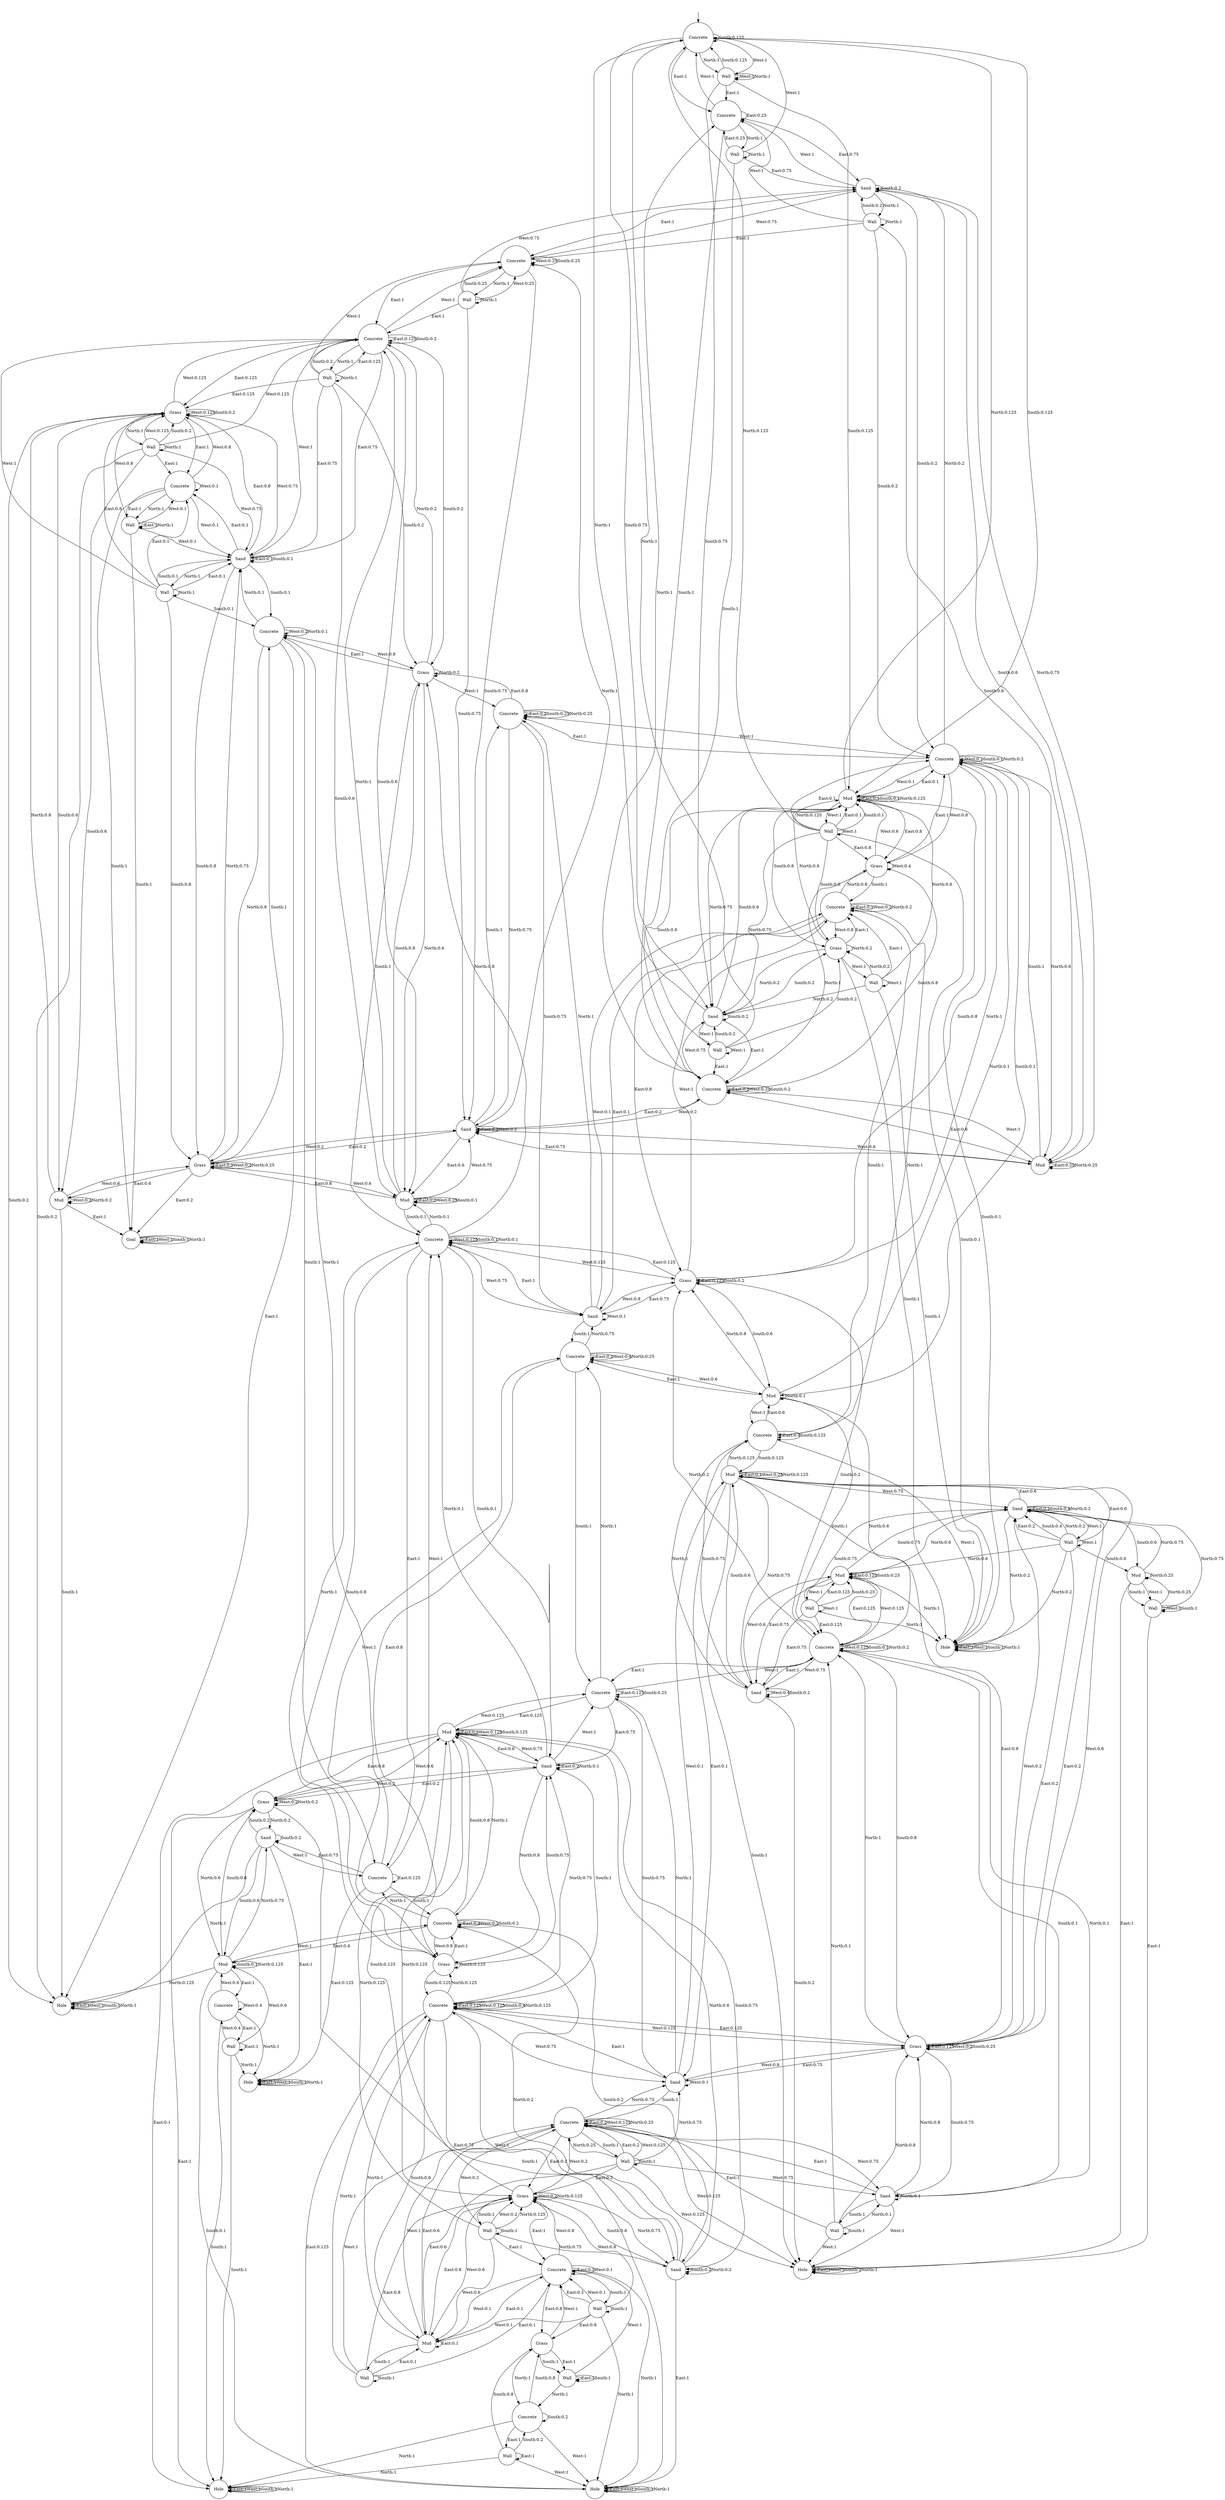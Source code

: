 digraph g {
__start0 [label="" shape="none"];
0 [shape="circle" label="Concrete"];
1 [shape="circle" label="Wall"];
2 [shape="circle" label="Wall"];
3 [shape="circle" label="Sand"];
4 [shape="circle" label="Wall"];
5 [shape="circle" label="Mud"];
6 [shape="circle" label="Wall"];
7 [shape="circle" label="Grass"];
8 [shape="circle" label="Hole"];
9 [shape="circle" label="Wall"];
10 [shape="circle" label="Mud"];
11 [shape="circle" label="Wall"];
12 [shape="circle" label="Sand"];
13 [shape="circle" label="Wall"];
14 [shape="circle" label="Mud"];
15 [shape="circle" label="Concrete"];
16 [shape="circle" label="Wall"];
17 [shape="circle" label="Concrete"];
18 [shape="circle" label="Grass"];
19 [shape="circle" label="Concrete"];
20 [shape="circle" label="Concrete"];
21 [shape="circle" label="Sand"];
22 [shape="circle" label="Mud"];
23 [shape="circle" label="Hole"];
24 [shape="circle" label="Wall"];
25 [shape="circle" label="Sand"];
26 [shape="circle" label="Mud"];
27 [shape="circle" label="Concrete"];
28 [shape="circle" label="Grass"];
29 [shape="circle" label="Mud"];
30 [shape="circle" label="Concrete"];
31 [shape="circle" label="Grass"];
32 [shape="circle" label="Wall"];
33 [shape="circle" label="Sand"];
34 [shape="circle" label="Concrete"];
35 [shape="circle" label="Wall"];
36 [shape="circle" label="Sand"];
37 [shape="circle" label="Concrete"];
38 [shape="circle" label="Sand"];
39 [shape="circle" label="Concrete"];
40 [shape="circle" label="Concrete"];
41 [shape="circle" label="Sand"];
42 [shape="circle" label="Concrete"];
43 [shape="circle" label="Wall"];
44 [shape="circle" label="Concrete"];
45 [shape="circle" label="Wall"];
46 [shape="circle" label="Mud"];
47 [shape="circle" label="Grass"];
48 [shape="circle" label="Concrete"];
49 [shape="circle" label="Grass"];
50 [shape="circle" label="Sand"];
51 [shape="circle" label="Concrete"];
52 [shape="circle" label="Wall"];
53 [shape="circle" label="Mud"];
54 [shape="circle" label="Wall"];
55 [shape="circle" label="Sand"];
56 [shape="circle" label="Grass"];
57 [shape="circle" label="Concrete"];
58 [shape="circle" label="Concrete"];
59 [shape="circle" label="Concrete"];
60 [shape="circle" label="Mud"];
61 [shape="circle" label="Sand"];
62 [shape="circle" label="Wall"];
63 [shape="circle" label="Grass"];
64 [shape="circle" label="Wall"];
65 [shape="circle" label="Grass"];
66 [shape="circle" label="Mud"];
67 [shape="circle" label="Hole"];
68 [shape="circle" label="Sand"];
69 [shape="circle" label="Mud"];
70 [shape="circle" label="Grass"];
71 [shape="circle" label="Hole"];
72 [shape="circle" label="Concrete"];
73 [shape="circle" label="Wall"];
74 [shape="circle" label="Concrete"];
75 [shape="circle" label="Wall"];
76 [shape="circle" label="Goal"];
77 [shape="circle" label="Hole"];
78 [shape="circle" label="Concrete"];
79 [shape="circle" label="Wall"];
80 [shape="circle" label="Hole"];
81 [shape="circle" label="Concrete"];
82 [shape="circle" label="Wall"];
83 [shape="circle" label="Wall"];
84 [shape="circle" label="Grass"];
0 -> 15 [label="East:1"];
0 -> 1 [label="West:1"];
0 -> 0 [label="South:0.125"];
0 -> 3 [label="South:0.75"];
0 -> 5 [label="South:0.125"];
0 -> 1 [label="North:1"];
1 -> 15 [label="East:1"];
1 -> 1 [label="West:1"];
1 -> 0 [label="South:0.125"];
1 -> 3 [label="South:0.75"];
1 -> 5 [label="South:0.125"];
1 -> 1 [label="North:1"];
2 -> 17 [label="East:1"];
2 -> 2 [label="West:1"];
2 -> 3 [label="South:0.2"];
2 -> 5 [label="South:0.6"];
2 -> 7 [label="South:0.2"];
2 -> 0 [label="North:1"];
3 -> 17 [label="East:1"];
3 -> 2 [label="West:1"];
3 -> 3 [label="South:0.2"];
3 -> 5 [label="South:0.6"];
3 -> 7 [label="South:0.2"];
3 -> 0 [label="North:1"];
4 -> 5 [label="East:0.1"];
4 -> 18 [label="East:0.8"];
4 -> 27 [label="East:0.1"];
4 -> 4 [label="West:1"];
4 -> 5 [label="South:0.1"];
4 -> 7 [label="South:0.8"];
4 -> 8 [label="South:0.1"];
4 -> 0 [label="North:0.125"];
4 -> 3 [label="North:0.75"];
4 -> 5 [label="North:0.125"];
5 -> 5 [label="East:0.1"];
5 -> 18 [label="East:0.8"];
5 -> 27 [label="East:0.1"];
5 -> 4 [label="West:1"];
5 -> 5 [label="South:0.1"];
5 -> 7 [label="South:0.8"];
5 -> 8 [label="South:0.1"];
5 -> 0 [label="North:0.125"];
5 -> 3 [label="North:0.75"];
5 -> 5 [label="North:0.125"];
6 -> 19 [label="East:1"];
6 -> 6 [label="West:1"];
6 -> 8 [label="South:1"];
6 -> 3 [label="North:0.2"];
6 -> 5 [label="North:0.6"];
6 -> 7 [label="North:0.2"];
7 -> 19 [label="East:1"];
7 -> 6 [label="West:1"];
7 -> 8 [label="South:1"];
7 -> 3 [label="North:0.2"];
7 -> 5 [label="North:0.6"];
7 -> 7 [label="North:0.2"];
8 -> 8 [label="East:1"];
8 -> 8 [label="West:1"];
8 -> 8 [label="South:1"];
8 -> 8 [label="North:1"];
9 -> 10 [label="East:0.125"];
9 -> 21 [label="East:0.75"];
9 -> 30 [label="East:0.125"];
9 -> 9 [label="West:1"];
9 -> 10 [label="South:0.25"];
9 -> 12 [label="South:0.75"];
9 -> 8 [label="North:1"];
10 -> 10 [label="East:0.125"];
10 -> 21 [label="East:0.75"];
10 -> 30 [label="East:0.125"];
10 -> 9 [label="West:1"];
10 -> 10 [label="South:0.25"];
10 -> 12 [label="South:0.75"];
10 -> 8 [label="North:1"];
11 -> 12 [label="East:0.2"];
11 -> 22 [label="East:0.6"];
11 -> 31 [label="East:0.2"];
11 -> 11 [label="West:1"];
11 -> 12 [label="South:0.4"];
11 -> 14 [label="South:0.6"];
11 -> 8 [label="North:0.2"];
11 -> 10 [label="North:0.6"];
11 -> 12 [label="North:0.2"];
12 -> 12 [label="East:0.2"];
12 -> 22 [label="East:0.6"];
12 -> 31 [label="East:0.2"];
12 -> 11 [label="West:1"];
12 -> 12 [label="South:0.4"];
12 -> 14 [label="South:0.6"];
12 -> 8 [label="North:0.2"];
12 -> 10 [label="North:0.6"];
12 -> 12 [label="North:0.2"];
13 -> 23 [label="East:1"];
13 -> 13 [label="West:1"];
13 -> 13 [label="South:1"];
13 -> 12 [label="North:0.75"];
13 -> 14 [label="North:0.25"];
14 -> 23 [label="East:1"];
14 -> 13 [label="West:1"];
14 -> 13 [label="South:1"];
14 -> 12 [label="North:0.75"];
14 -> 14 [label="North:0.25"];
15 -> 15 [label="East:0.25"];
15 -> 25 [label="East:0.75"];
15 -> 0 [label="West:1"];
15 -> 17 [label="South:1"];
15 -> 16 [label="North:1"];
16 -> 15 [label="East:0.25"];
16 -> 25 [label="East:0.75"];
16 -> 0 [label="West:1"];
16 -> 17 [label="South:1"];
16 -> 16 [label="North:1"];
17 -> 17 [label="East:0.2"];
17 -> 26 [label="East:0.6"];
17 -> 36 [label="East:0.2"];
17 -> 3 [label="West:0.75"];
17 -> 17 [label="West:0.25"];
17 -> 17 [label="South:0.2"];
17 -> 18 [label="South:0.8"];
17 -> 15 [label="North:1"];
18 -> 27 [label="East:1"];
18 -> 5 [label="West:0.6"];
18 -> 18 [label="West:0.4"];
18 -> 19 [label="South:1"];
18 -> 17 [label="North:1"];
19 -> 19 [label="East:0.1"];
19 -> 28 [label="East:0.8"];
19 -> 38 [label="East:0.1"];
19 -> 7 [label="West:0.8"];
19 -> 19 [label="West:0.2"];
19 -> 20 [label="South:1"];
19 -> 18 [label="North:0.8"];
19 -> 19 [label="North:0.2"];
20 -> 20 [label="East:0.4"];
20 -> 29 [label="East:0.6"];
20 -> 8 [label="West:1"];
20 -> 20 [label="South:0.125"];
20 -> 21 [label="South:0.75"];
20 -> 22 [label="South:0.125"];
20 -> 19 [label="North:1"];
21 -> 30 [label="East:1"];
21 -> 10 [label="West:0.6"];
21 -> 21 [label="West:0.4"];
21 -> 21 [label="South:0.2"];
21 -> 22 [label="South:0.6"];
21 -> 23 [label="South:0.2"];
21 -> 20 [label="North:1"];
22 -> 22 [label="East:0.1"];
22 -> 31 [label="East:0.8"];
22 -> 41 [label="East:0.1"];
22 -> 12 [label="West:0.75"];
22 -> 22 [label="West:0.25"];
22 -> 23 [label="South:1"];
22 -> 20 [label="North:0.125"];
22 -> 21 [label="North:0.75"];
22 -> 22 [label="North:0.125"];
23 -> 23 [label="East:1"];
23 -> 23 [label="West:1"];
23 -> 23 [label="South:1"];
23 -> 23 [label="North:1"];
24 -> 34 [label="East:1"];
24 -> 15 [label="West:1"];
24 -> 25 [label="South:0.2"];
24 -> 26 [label="South:0.6"];
24 -> 27 [label="South:0.2"];
24 -> 24 [label="North:1"];
25 -> 34 [label="East:1"];
25 -> 15 [label="West:1"];
25 -> 25 [label="South:0.2"];
25 -> 26 [label="South:0.6"];
25 -> 27 [label="South:0.2"];
25 -> 24 [label="North:1"];
26 -> 26 [label="East:0.25"];
26 -> 36 [label="East:0.75"];
26 -> 17 [label="West:1"];
26 -> 27 [label="South:1"];
26 -> 25 [label="North:0.75"];
26 -> 26 [label="North:0.25"];
27 -> 37 [label="East:1"];
27 -> 5 [label="West:0.1"];
27 -> 18 [label="West:0.8"];
27 -> 27 [label="West:0.1"];
27 -> 27 [label="South:0.1"];
27 -> 28 [label="South:0.8"];
27 -> 29 [label="South:0.1"];
27 -> 25 [label="North:0.2"];
27 -> 26 [label="North:0.6"];
27 -> 27 [label="North:0.2"];
28 -> 28 [label="East:0.125"];
28 -> 38 [label="East:0.75"];
28 -> 48 [label="East:0.125"];
28 -> 19 [label="West:1"];
28 -> 28 [label="South:0.2"];
28 -> 29 [label="South:0.6"];
28 -> 30 [label="South:0.2"];
28 -> 27 [label="North:1"];
29 -> 39 [label="East:1"];
29 -> 20 [label="West:1"];
29 -> 30 [label="South:1"];
29 -> 27 [label="North:0.1"];
29 -> 28 [label="North:0.8"];
29 -> 29 [label="North:0.1"];
30 -> 40 [label="East:1"];
30 -> 10 [label="West:0.125"];
30 -> 21 [label="West:0.75"];
30 -> 30 [label="West:0.125"];
30 -> 30 [label="South:0.1"];
30 -> 31 [label="South:0.8"];
30 -> 33 [label="South:0.1"];
30 -> 28 [label="North:0.2"];
30 -> 29 [label="North:0.6"];
30 -> 30 [label="North:0.2"];
31 -> 31 [label="East:0.125"];
31 -> 41 [label="East:0.75"];
31 -> 51 [label="East:0.125"];
31 -> 12 [label="West:0.2"];
31 -> 22 [label="West:0.6"];
31 -> 31 [label="West:0.2"];
31 -> 31 [label="South:0.25"];
31 -> 33 [label="South:0.75"];
31 -> 30 [label="North:1"];
32 -> 42 [label="East:1"];
32 -> 23 [label="West:1"];
32 -> 32 [label="South:1"];
32 -> 30 [label="North:0.1"];
32 -> 31 [label="North:0.8"];
32 -> 33 [label="North:0.1"];
33 -> 42 [label="East:1"];
33 -> 23 [label="West:1"];
33 -> 32 [label="South:1"];
33 -> 30 [label="North:0.1"];
33 -> 31 [label="North:0.8"];
33 -> 33 [label="North:0.1"];
34 -> 44 [label="East:1"];
34 -> 25 [label="West:0.75"];
34 -> 34 [label="West:0.25"];
34 -> 34 [label="South:0.25"];
34 -> 36 [label="South:0.75"];
34 -> 35 [label="North:1"];
35 -> 44 [label="East:1"];
35 -> 25 [label="West:0.75"];
35 -> 34 [label="West:0.25"];
35 -> 34 [label="South:0.25"];
35 -> 36 [label="South:0.75"];
35 -> 35 [label="North:1"];
36 -> 36 [label="East:0.2"];
36 -> 46 [label="East:0.6"];
36 -> 56 [label="East:0.2"];
36 -> 17 [label="West:0.2"];
36 -> 26 [label="West:0.6"];
36 -> 36 [label="West:0.2"];
36 -> 37 [label="South:1"];
36 -> 34 [label="North:1"];
37 -> 37 [label="East:0.2"];
37 -> 47 [label="East:0.8"];
37 -> 27 [label="West:1"];
37 -> 37 [label="South:0.25"];
37 -> 38 [label="South:0.75"];
37 -> 36 [label="North:0.75"];
37 -> 37 [label="North:0.25"];
38 -> 48 [label="East:1"];
38 -> 19 [label="West:0.1"];
38 -> 28 [label="West:0.8"];
38 -> 38 [label="West:0.1"];
38 -> 39 [label="South:1"];
38 -> 37 [label="North:1"];
39 -> 39 [label="East:0.2"];
39 -> 49 [label="East:0.8"];
39 -> 29 [label="West:0.6"];
39 -> 39 [label="West:0.4"];
39 -> 40 [label="South:1"];
39 -> 38 [label="North:0.75"];
39 -> 39 [label="North:0.25"];
40 -> 40 [label="East:0.125"];
40 -> 50 [label="East:0.75"];
40 -> 60 [label="East:0.125"];
40 -> 30 [label="West:1"];
40 -> 40 [label="South:0.25"];
40 -> 41 [label="South:0.75"];
40 -> 39 [label="North:1"];
41 -> 51 [label="East:1"];
41 -> 22 [label="West:0.1"];
41 -> 31 [label="West:0.8"];
41 -> 41 [label="West:0.1"];
41 -> 42 [label="South:1"];
41 -> 40 [label="North:1"];
42 -> 42 [label="East:0.2"];
42 -> 53 [label="East:0.6"];
42 -> 63 [label="East:0.2"];
42 -> 23 [label="West:0.125"];
42 -> 33 [label="West:0.75"];
42 -> 42 [label="West:0.125"];
42 -> 43 [label="South:1"];
42 -> 41 [label="North:0.75"];
42 -> 42 [label="North:0.25"];
43 -> 42 [label="East:0.2"];
43 -> 53 [label="East:0.6"];
43 -> 63 [label="East:0.2"];
43 -> 23 [label="West:0.125"];
43 -> 33 [label="West:0.75"];
43 -> 42 [label="West:0.125"];
43 -> 43 [label="South:1"];
43 -> 41 [label="North:0.75"];
43 -> 42 [label="North:0.25"];
44 -> 44 [label="East:0.125"];
44 -> 55 [label="East:0.75"];
44 -> 65 [label="East:0.125"];
44 -> 34 [label="West:1"];
44 -> 44 [label="South:0.2"];
44 -> 46 [label="South:0.6"];
44 -> 47 [label="South:0.2"];
44 -> 45 [label="North:1"];
45 -> 44 [label="East:0.125"];
45 -> 55 [label="East:0.75"];
45 -> 65 [label="East:0.125"];
45 -> 34 [label="West:1"];
45 -> 44 [label="South:0.2"];
45 -> 46 [label="South:0.6"];
45 -> 47 [label="South:0.2"];
45 -> 45 [label="North:1"];
46 -> 46 [label="East:0.2"];
46 -> 56 [label="East:0.8"];
46 -> 36 [label="West:0.75"];
46 -> 46 [label="West:0.25"];
46 -> 46 [label="South:0.1"];
46 -> 47 [label="South:0.8"];
46 -> 48 [label="South:0.1"];
46 -> 44 [label="North:1"];
47 -> 57 [label="East:1"];
47 -> 37 [label="West:1"];
47 -> 48 [label="South:1"];
47 -> 44 [label="North:0.2"];
47 -> 46 [label="North:0.6"];
47 -> 47 [label="North:0.2"];
48 -> 58 [label="East:1"];
48 -> 28 [label="West:0.125"];
48 -> 38 [label="West:0.75"];
48 -> 48 [label="West:0.125"];
48 -> 48 [label="South:0.1"];
48 -> 49 [label="South:0.8"];
48 -> 50 [label="South:0.1"];
48 -> 46 [label="North:0.1"];
48 -> 47 [label="North:0.8"];
48 -> 48 [label="North:0.1"];
49 -> 59 [label="East:1"];
49 -> 39 [label="West:1"];
49 -> 49 [label="South:0.125"];
49 -> 50 [label="South:0.75"];
49 -> 51 [label="South:0.125"];
49 -> 48 [label="North:1"];
50 -> 50 [label="East:0.2"];
50 -> 60 [label="East:0.6"];
50 -> 70 [label="East:0.2"];
50 -> 40 [label="West:1"];
50 -> 51 [label="South:1"];
50 -> 48 [label="North:0.1"];
50 -> 49 [label="North:0.8"];
50 -> 50 [label="North:0.1"];
51 -> 51 [label="East:0.125"];
51 -> 61 [label="East:0.75"];
51 -> 71 [label="East:0.125"];
51 -> 31 [label="West:0.125"];
51 -> 41 [label="West:0.75"];
51 -> 51 [label="West:0.125"];
51 -> 51 [label="South:0.4"];
51 -> 53 [label="South:0.6"];
51 -> 49 [label="North:0.125"];
51 -> 50 [label="North:0.75"];
51 -> 51 [label="North:0.125"];
52 -> 53 [label="East:0.1"];
52 -> 63 [label="East:0.8"];
52 -> 72 [label="East:0.1"];
52 -> 42 [label="West:1"];
52 -> 52 [label="South:1"];
52 -> 51 [label="North:1"];
53 -> 53 [label="East:0.1"];
53 -> 63 [label="East:0.8"];
53 -> 72 [label="East:0.1"];
53 -> 42 [label="West:1"];
53 -> 52 [label="South:1"];
53 -> 51 [label="North:1"];
54 -> 55 [label="East:0.1"];
54 -> 65 [label="East:0.8"];
54 -> 74 [label="East:0.1"];
54 -> 44 [label="West:1"];
54 -> 55 [label="South:0.1"];
54 -> 56 [label="South:0.8"];
54 -> 57 [label="South:0.1"];
54 -> 54 [label="North:1"];
55 -> 55 [label="East:0.1"];
55 -> 65 [label="East:0.8"];
55 -> 74 [label="East:0.1"];
55 -> 44 [label="West:1"];
55 -> 55 [label="South:0.1"];
55 -> 56 [label="South:0.8"];
55 -> 57 [label="South:0.1"];
55 -> 54 [label="North:1"];
56 -> 56 [label="East:0.2"];
56 -> 66 [label="East:0.6"];
56 -> 76 [label="East:0.2"];
56 -> 36 [label="West:0.2"];
56 -> 46 [label="West:0.6"];
56 -> 56 [label="West:0.2"];
56 -> 57 [label="South:1"];
56 -> 55 [label="North:0.75"];
56 -> 56 [label="North:0.25"];
57 -> 67 [label="East:1"];
57 -> 47 [label="West:0.8"];
57 -> 57 [label="West:0.2"];
57 -> 58 [label="South:1"];
57 -> 55 [label="North:0.1"];
57 -> 56 [label="North:0.8"];
57 -> 57 [label="North:0.1"];
58 -> 58 [label="East:0.125"];
58 -> 68 [label="East:0.75"];
58 -> 77 [label="East:0.125"];
58 -> 48 [label="West:1"];
58 -> 59 [label="South:1"];
58 -> 57 [label="North:1"];
59 -> 59 [label="East:0.4"];
59 -> 69 [label="East:0.6"];
59 -> 49 [label="West:0.8"];
59 -> 59 [label="West:0.2"];
59 -> 59 [label="South:0.2"];
59 -> 60 [label="South:0.6"];
59 -> 61 [label="South:0.2"];
59 -> 58 [label="North:1"];
60 -> 60 [label="East:0.1"];
60 -> 70 [label="East:0.8"];
60 -> 80 [label="East:0.1"];
60 -> 40 [label="West:0.125"];
60 -> 50 [label="West:0.75"];
60 -> 60 [label="West:0.125"];
60 -> 60 [label="South:0.125"];
60 -> 61 [label="South:0.75"];
60 -> 63 [label="South:0.125"];
60 -> 59 [label="North:1"];
61 -> 71 [label="East:1"];
61 -> 51 [label="West:1"];
61 -> 61 [label="South:0.2"];
61 -> 63 [label="South:0.8"];
61 -> 59 [label="North:0.2"];
61 -> 60 [label="North:0.6"];
61 -> 61 [label="North:0.2"];
62 -> 72 [label="East:1"];
62 -> 42 [label="West:0.2"];
62 -> 53 [label="West:0.6"];
62 -> 63 [label="West:0.2"];
62 -> 62 [label="South:1"];
62 -> 60 [label="North:0.125"];
62 -> 61 [label="North:0.75"];
62 -> 63 [label="North:0.125"];
63 -> 72 [label="East:1"];
63 -> 42 [label="West:0.2"];
63 -> 53 [label="West:0.6"];
63 -> 63 [label="West:0.2"];
63 -> 62 [label="South:1"];
63 -> 60 [label="North:0.125"];
63 -> 61 [label="North:0.75"];
63 -> 63 [label="North:0.125"];
64 -> 74 [label="East:1"];
64 -> 44 [label="West:0.125"];
64 -> 55 [label="West:0.75"];
64 -> 65 [label="West:0.125"];
64 -> 65 [label="South:0.2"];
64 -> 66 [label="South:0.6"];
64 -> 67 [label="South:0.2"];
64 -> 64 [label="North:1"];
65 -> 74 [label="East:1"];
65 -> 44 [label="West:0.125"];
65 -> 55 [label="West:0.75"];
65 -> 65 [label="West:0.125"];
65 -> 65 [label="South:0.2"];
65 -> 66 [label="South:0.6"];
65 -> 67 [label="South:0.2"];
65 -> 64 [label="North:1"];
66 -> 76 [label="East:1"];
66 -> 56 [label="West:0.8"];
66 -> 66 [label="West:0.2"];
66 -> 67 [label="South:1"];
66 -> 65 [label="North:0.8"];
66 -> 66 [label="North:0.2"];
67 -> 67 [label="East:1"];
67 -> 67 [label="West:1"];
67 -> 67 [label="South:1"];
67 -> 67 [label="North:1"];
68 -> 77 [label="East:1"];
68 -> 58 [label="West:1"];
68 -> 68 [label="South:0.2"];
68 -> 69 [label="South:0.6"];
68 -> 70 [label="South:0.2"];
68 -> 67 [label="North:1"];
69 -> 78 [label="East:1"];
69 -> 59 [label="West:1"];
69 -> 69 [label="South:0.1"];
69 -> 70 [label="South:0.8"];
69 -> 71 [label="South:0.1"];
69 -> 67 [label="North:0.125"];
69 -> 68 [label="North:0.75"];
69 -> 69 [label="North:0.125"];
70 -> 80 [label="East:1"];
70 -> 50 [label="West:0.2"];
70 -> 60 [label="West:0.6"];
70 -> 70 [label="West:0.2"];
70 -> 71 [label="South:1"];
70 -> 68 [label="North:0.2"];
70 -> 69 [label="North:0.6"];
70 -> 70 [label="North:0.2"];
71 -> 71 [label="East:1"];
71 -> 71 [label="West:1"];
71 -> 71 [label="South:1"];
71 -> 71 [label="North:1"];
72 -> 72 [label="East:0.2"];
72 -> 84 [label="East:0.8"];
72 -> 53 [label="West:0.1"];
72 -> 63 [label="West:0.8"];
72 -> 72 [label="West:0.1"];
72 -> 73 [label="South:1"];
72 -> 71 [label="North:1"];
73 -> 72 [label="East:0.2"];
73 -> 84 [label="East:0.8"];
73 -> 53 [label="West:0.1"];
73 -> 63 [label="West:0.8"];
73 -> 72 [label="West:0.1"];
73 -> 73 [label="South:1"];
73 -> 71 [label="North:1"];
74 -> 75 [label="East:1"];
74 -> 55 [label="West:0.1"];
74 -> 65 [label="West:0.8"];
74 -> 74 [label="West:0.1"];
74 -> 76 [label="South:1"];
74 -> 75 [label="North:1"];
75 -> 75 [label="East:1"];
75 -> 55 [label="West:0.1"];
75 -> 65 [label="West:0.8"];
75 -> 74 [label="West:0.1"];
75 -> 76 [label="South:1"];
75 -> 75 [label="North:1"];
76 -> 76 [label="East:1"];
76 -> 76 [label="West:1"];
76 -> 76 [label="South:1"];
76 -> 76 [label="North:1"];
77 -> 77 [label="East:1"];
77 -> 77 [label="West:1"];
77 -> 77 [label="South:1"];
77 -> 77 [label="North:1"];
78 -> 79 [label="East:1"];
78 -> 69 [label="West:0.6"];
78 -> 78 [label="West:0.4"];
78 -> 80 [label="South:1"];
78 -> 77 [label="North:1"];
79 -> 79 [label="East:1"];
79 -> 69 [label="West:0.6"];
79 -> 78 [label="West:0.4"];
79 -> 80 [label="South:1"];
79 -> 77 [label="North:1"];
80 -> 80 [label="East:1"];
80 -> 80 [label="West:1"];
80 -> 80 [label="South:1"];
80 -> 80 [label="North:1"];
81 -> 82 [label="East:1"];
81 -> 71 [label="West:1"];
81 -> 81 [label="South:0.2"];
81 -> 84 [label="South:0.8"];
81 -> 80 [label="North:1"];
82 -> 82 [label="East:1"];
82 -> 71 [label="West:1"];
82 -> 81 [label="South:0.2"];
82 -> 84 [label="South:0.8"];
82 -> 80 [label="North:1"];
83 -> 83 [label="East:1"];
83 -> 72 [label="West:1"];
83 -> 83 [label="South:1"];
83 -> 81 [label="North:1"];
84 -> 83 [label="East:1"];
84 -> 72 [label="West:1"];
84 -> 83 [label="South:1"];
84 -> 81 [label="North:1"];
__start0 -> 0;
}
